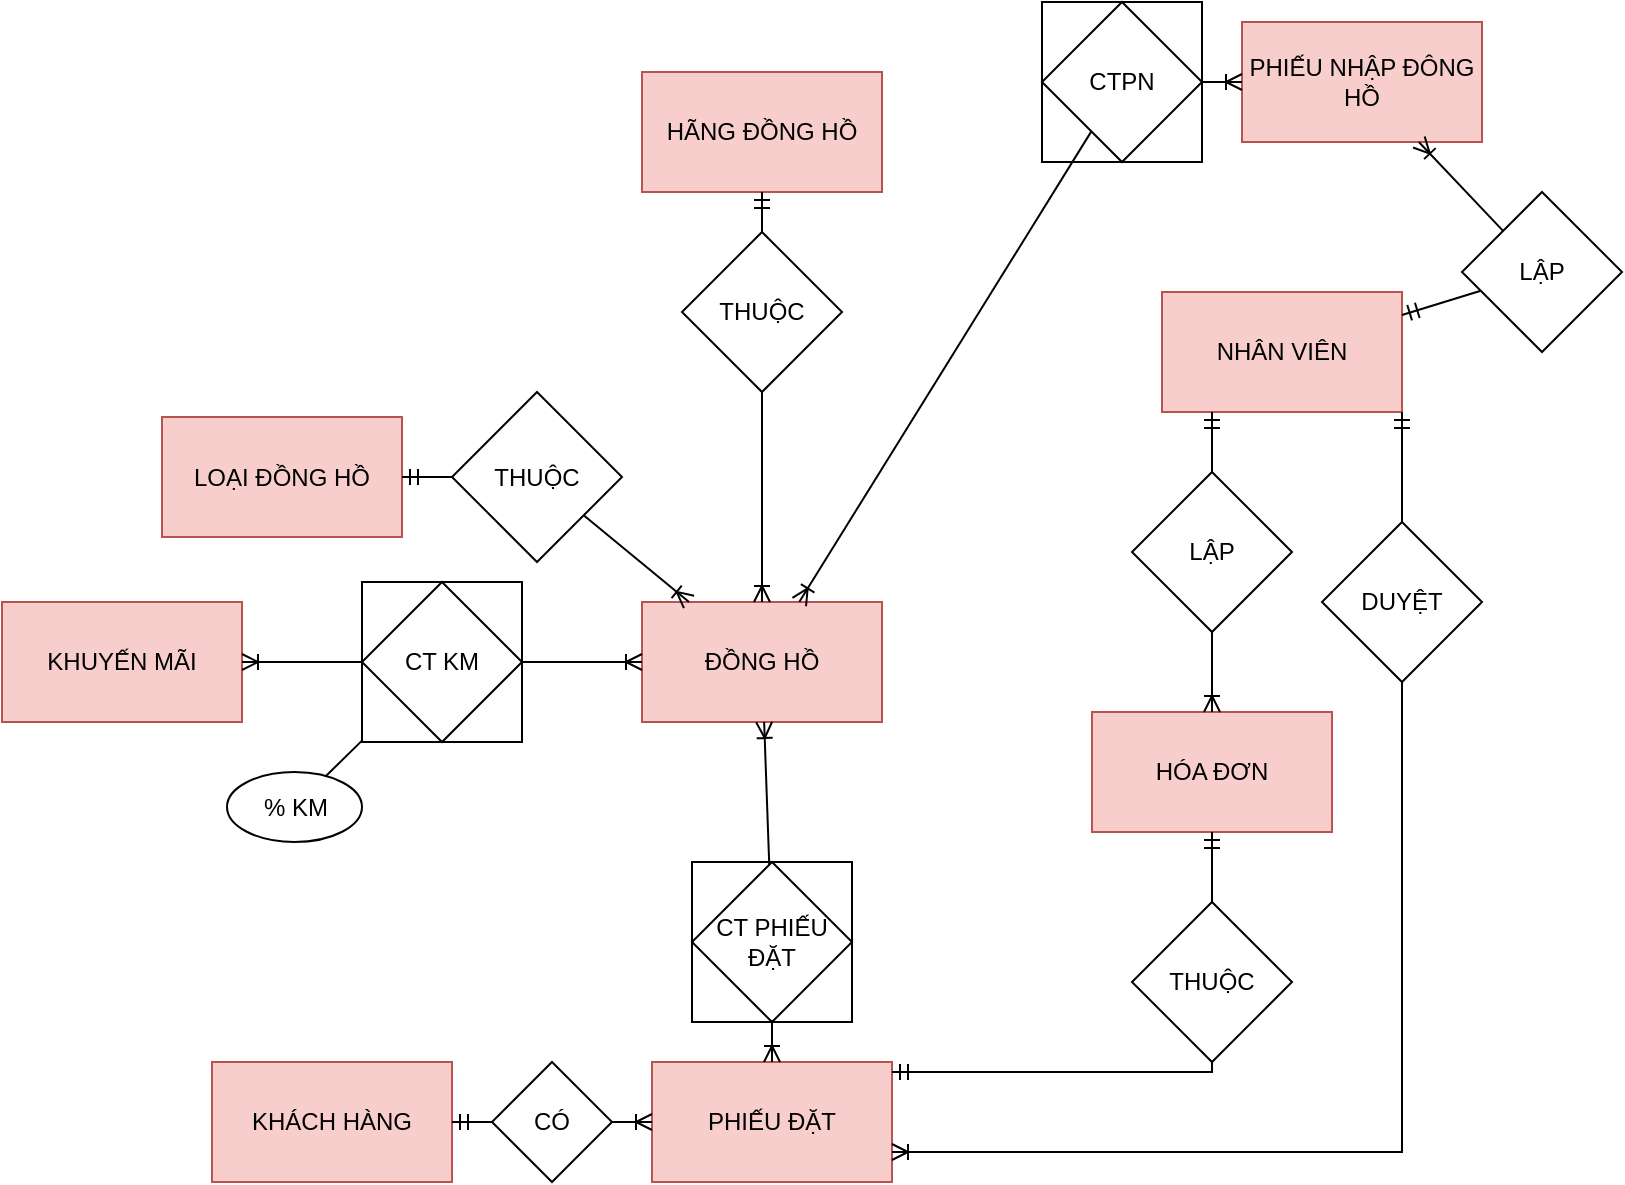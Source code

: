 <mxfile version="13.9.9" type="device"><diagram id="furZTdIvWH0GnUIaQSG8" name="Page-1"><mxGraphModel dx="1373" dy="661" grid="1" gridSize="10" guides="1" tooltips="1" connect="1" arrows="1" fold="1" page="1" pageScale="1" pageWidth="850" pageHeight="1100" math="0" shadow="0"><root><mxCell id="0"/><mxCell id="1" parent="0"/><mxCell id="tBVjeaQQcpUvWyPPZTzf-1" value="ĐỒNG HỒ" style="rounded=0;whiteSpace=wrap;html=1;fillColor=#f8cecc;strokeColor=#b85450;" parent="1" vertex="1"><mxGeometry x="340" y="510" width="120" height="60" as="geometry"/></mxCell><mxCell id="tBVjeaQQcpUvWyPPZTzf-2" value="KHUYẾN MÃI" style="rounded=0;whiteSpace=wrap;html=1;fillColor=#f8cecc;strokeColor=#b85450;" parent="1" vertex="1"><mxGeometry x="20" y="510" width="120" height="60" as="geometry"/></mxCell><mxCell id="tBVjeaQQcpUvWyPPZTzf-3" value="HÃNG ĐỒNG HỒ" style="rounded=0;whiteSpace=wrap;html=1;fillColor=#f8cecc;strokeColor=#b85450;" parent="1" vertex="1"><mxGeometry x="340" y="245" width="120" height="60" as="geometry"/></mxCell><mxCell id="tBVjeaQQcpUvWyPPZTzf-5" value="NHÂN VIÊN" style="rounded=0;whiteSpace=wrap;html=1;fillColor=#f8cecc;strokeColor=#b85450;" parent="1" vertex="1"><mxGeometry x="600" y="355" width="120" height="60" as="geometry"/></mxCell><mxCell id="tBVjeaQQcpUvWyPPZTzf-8" value="PHIẾU ĐẶT" style="rounded=0;whiteSpace=wrap;html=1;fillColor=#f8cecc;strokeColor=#b85450;" parent="1" vertex="1"><mxGeometry x="345" y="740" width="120" height="60" as="geometry"/></mxCell><mxCell id="tBVjeaQQcpUvWyPPZTzf-9" value="KHÁCH HÀNG" style="rounded=0;whiteSpace=wrap;html=1;fillColor=#f8cecc;strokeColor=#b85450;" parent="1" vertex="1"><mxGeometry x="125" y="740" width="120" height="60" as="geometry"/></mxCell><mxCell id="tBVjeaQQcpUvWyPPZTzf-10" value="HÓA ĐƠN" style="rounded=0;whiteSpace=wrap;html=1;fillColor=#f8cecc;strokeColor=#b85450;" parent="1" vertex="1"><mxGeometry x="565" y="565" width="120" height="60" as="geometry"/></mxCell><mxCell id="tBVjeaQQcpUvWyPPZTzf-13" value="LOẠI ĐỒNG HỒ" style="rounded=0;whiteSpace=wrap;html=1;fillColor=#f8cecc;strokeColor=#b85450;" parent="1" vertex="1"><mxGeometry x="100" y="417.5" width="120" height="60" as="geometry"/></mxCell><mxCell id="tBVjeaQQcpUvWyPPZTzf-51" style="rounded=0;orthogonalLoop=1;jettySize=auto;html=1;endArrow=ERoneToMany;endFill=0;" parent="1" source="tBVjeaQQcpUvWyPPZTzf-49" target="tBVjeaQQcpUvWyPPZTzf-1" edge="1"><mxGeometry relative="1" as="geometry"/></mxCell><mxCell id="tBVjeaQQcpUvWyPPZTzf-53" value="" style="edgeStyle=orthogonalEdgeStyle;rounded=0;orthogonalLoop=1;jettySize=auto;html=1;endArrow=ERmandOne;endFill=0;" parent="1" source="tBVjeaQQcpUvWyPPZTzf-49" target="tBVjeaQQcpUvWyPPZTzf-13" edge="1"><mxGeometry relative="1" as="geometry"/></mxCell><mxCell id="tBVjeaQQcpUvWyPPZTzf-49" value="THUỘC" style="rhombus;whiteSpace=wrap;html=1;" parent="1" vertex="1"><mxGeometry x="245" y="405" width="85" height="85" as="geometry"/></mxCell><mxCell id="tBVjeaQQcpUvWyPPZTzf-52" style="rounded=0;orthogonalLoop=1;jettySize=auto;html=1;endArrow=ERoneToMany;endFill=0;" parent="1" source="tBVjeaQQcpUvWyPPZTzf-50" target="tBVjeaQQcpUvWyPPZTzf-1" edge="1"><mxGeometry relative="1" as="geometry"/></mxCell><mxCell id="tBVjeaQQcpUvWyPPZTzf-54" value="" style="edgeStyle=orthogonalEdgeStyle;rounded=0;orthogonalLoop=1;jettySize=auto;html=1;endArrow=ERmandOne;endFill=0;" parent="1" source="tBVjeaQQcpUvWyPPZTzf-50" target="tBVjeaQQcpUvWyPPZTzf-3" edge="1"><mxGeometry relative="1" as="geometry"/></mxCell><mxCell id="tBVjeaQQcpUvWyPPZTzf-50" value="THUỘC" style="rhombus;whiteSpace=wrap;html=1;" parent="1" vertex="1"><mxGeometry x="360" y="325" width="80" height="80" as="geometry"/></mxCell><mxCell id="tBVjeaQQcpUvWyPPZTzf-58" value="" style="group" parent="1" vertex="1" connectable="0"><mxGeometry x="200" y="500" width="80" height="80" as="geometry"/></mxCell><mxCell id="tBVjeaQQcpUvWyPPZTzf-59" value="CHI TIẾT&lt;br&gt;KM" style="whiteSpace=wrap;html=1;aspect=fixed;" parent="tBVjeaQQcpUvWyPPZTzf-58" vertex="1"><mxGeometry width="80" height="80" as="geometry"/></mxCell><mxCell id="tBVjeaQQcpUvWyPPZTzf-60" value="CT KM" style="rhombus;whiteSpace=wrap;html=1;" parent="tBVjeaQQcpUvWyPPZTzf-58" vertex="1"><mxGeometry width="80" height="80" as="geometry"/></mxCell><mxCell id="tBVjeaQQcpUvWyPPZTzf-61" value="" style="edgeStyle=orthogonalEdgeStyle;rounded=0;orthogonalLoop=1;jettySize=auto;html=1;endArrow=ERoneToMany;endFill=0;" parent="1" source="tBVjeaQQcpUvWyPPZTzf-60" target="tBVjeaQQcpUvWyPPZTzf-1" edge="1"><mxGeometry relative="1" as="geometry"/></mxCell><mxCell id="tBVjeaQQcpUvWyPPZTzf-62" value="" style="edgeStyle=orthogonalEdgeStyle;rounded=0;orthogonalLoop=1;jettySize=auto;html=1;endArrow=ERoneToMany;endFill=0;" parent="1" source="tBVjeaQQcpUvWyPPZTzf-60" target="tBVjeaQQcpUvWyPPZTzf-2" edge="1"><mxGeometry relative="1" as="geometry"/></mxCell><mxCell id="tBVjeaQQcpUvWyPPZTzf-83" value="" style="edgeStyle=orthogonalEdgeStyle;rounded=0;orthogonalLoop=1;jettySize=auto;html=1;endArrow=ERoneToMany;endFill=0;" parent="1" source="tBVjeaQQcpUvWyPPZTzf-82" target="tBVjeaQQcpUvWyPPZTzf-10" edge="1"><mxGeometry relative="1" as="geometry"/></mxCell><mxCell id="tBVjeaQQcpUvWyPPZTzf-84" style="edgeStyle=orthogonalEdgeStyle;rounded=0;orthogonalLoop=1;jettySize=auto;html=1;endArrow=ERmandOne;endFill=0;" parent="1" source="tBVjeaQQcpUvWyPPZTzf-82" target="tBVjeaQQcpUvWyPPZTzf-5" edge="1"><mxGeometry relative="1" as="geometry"><Array as="points"><mxPoint x="625" y="415"/><mxPoint x="625" y="415"/></Array></mxGeometry></mxCell><mxCell id="tBVjeaQQcpUvWyPPZTzf-82" value="LẬP" style="rhombus;whiteSpace=wrap;html=1;" parent="1" vertex="1"><mxGeometry x="585" y="445" width="80" height="80" as="geometry"/></mxCell><mxCell id="tBVjeaQQcpUvWyPPZTzf-107" style="edgeStyle=orthogonalEdgeStyle;rounded=0;orthogonalLoop=1;jettySize=auto;html=1;endArrow=ERmandOne;endFill=0;" parent="1" source="tBVjeaQQcpUvWyPPZTzf-106" target="tBVjeaQQcpUvWyPPZTzf-9" edge="1"><mxGeometry relative="1" as="geometry"/></mxCell><mxCell id="tBVjeaQQcpUvWyPPZTzf-108" style="edgeStyle=orthogonalEdgeStyle;rounded=0;orthogonalLoop=1;jettySize=auto;html=1;endArrow=ERoneToMany;endFill=0;" parent="1" source="tBVjeaQQcpUvWyPPZTzf-106" target="tBVjeaQQcpUvWyPPZTzf-8" edge="1"><mxGeometry relative="1" as="geometry"/></mxCell><mxCell id="tBVjeaQQcpUvWyPPZTzf-106" value="CÓ" style="rhombus;whiteSpace=wrap;html=1;" parent="1" vertex="1"><mxGeometry x="265" y="740" width="60" height="60" as="geometry"/></mxCell><mxCell id="tBVjeaQQcpUvWyPPZTzf-113" value="" style="group" parent="1" vertex="1" connectable="0"><mxGeometry x="365" y="640" width="80" height="80" as="geometry"/></mxCell><mxCell id="tBVjeaQQcpUvWyPPZTzf-114" value="" style="whiteSpace=wrap;html=1;aspect=fixed;" parent="tBVjeaQQcpUvWyPPZTzf-113" vertex="1"><mxGeometry width="80" height="80" as="geometry"/></mxCell><mxCell id="tBVjeaQQcpUvWyPPZTzf-115" value="CT PHIẾU&lt;br&gt;ĐẶT" style="rhombus;whiteSpace=wrap;html=1;" parent="tBVjeaQQcpUvWyPPZTzf-113" vertex="1"><mxGeometry width="80" height="80" as="geometry"/></mxCell><mxCell id="tBVjeaQQcpUvWyPPZTzf-116" value="" style="rounded=0;orthogonalLoop=1;jettySize=auto;html=1;endArrow=ERoneToMany;endFill=0;" parent="1" source="tBVjeaQQcpUvWyPPZTzf-115" target="tBVjeaQQcpUvWyPPZTzf-1" edge="1"><mxGeometry relative="1" as="geometry"><mxPoint x="405.0" y="585" as="targetPoint"/></mxGeometry></mxCell><mxCell id="tBVjeaQQcpUvWyPPZTzf-117" style="edgeStyle=orthogonalEdgeStyle;rounded=0;orthogonalLoop=1;jettySize=auto;html=1;endArrow=ERoneToMany;endFill=0;" parent="1" source="tBVjeaQQcpUvWyPPZTzf-115" target="tBVjeaQQcpUvWyPPZTzf-8" edge="1"><mxGeometry relative="1" as="geometry"/></mxCell><mxCell id="tBVjeaQQcpUvWyPPZTzf-122" style="edgeStyle=orthogonalEdgeStyle;rounded=0;orthogonalLoop=1;jettySize=auto;html=1;endArrow=ERmandOne;endFill=0;" parent="1" source="tBVjeaQQcpUvWyPPZTzf-121" target="tBVjeaQQcpUvWyPPZTzf-8" edge="1"><mxGeometry relative="1" as="geometry"><Array as="points"><mxPoint x="550" y="745"/><mxPoint x="550" y="745"/></Array></mxGeometry></mxCell><mxCell id="tBVjeaQQcpUvWyPPZTzf-123" style="edgeStyle=orthogonalEdgeStyle;rounded=0;orthogonalLoop=1;jettySize=auto;html=1;endArrow=ERmandOne;endFill=0;" parent="1" source="tBVjeaQQcpUvWyPPZTzf-121" target="tBVjeaQQcpUvWyPPZTzf-10" edge="1"><mxGeometry relative="1" as="geometry"/></mxCell><mxCell id="tBVjeaQQcpUvWyPPZTzf-121" value="THUỘC" style="rhombus;whiteSpace=wrap;html=1;" parent="1" vertex="1"><mxGeometry x="585" y="660" width="80" height="80" as="geometry"/></mxCell><mxCell id="tBVjeaQQcpUvWyPPZTzf-137" style="rounded=0;orthogonalLoop=1;jettySize=auto;html=1;endArrow=none;endFill=0;" parent="1" source="tBVjeaQQcpUvWyPPZTzf-136" target="tBVjeaQQcpUvWyPPZTzf-59" edge="1"><mxGeometry relative="1" as="geometry"/></mxCell><mxCell id="tBVjeaQQcpUvWyPPZTzf-136" value="% KM" style="ellipse;whiteSpace=wrap;html=1;" parent="1" vertex="1"><mxGeometry x="132.5" y="595" width="67.5" height="35" as="geometry"/></mxCell><mxCell id="TGKrGZxzWX2yl1V81L3_-2" style="edgeStyle=orthogonalEdgeStyle;rounded=0;orthogonalLoop=1;jettySize=auto;html=1;endArrow=ERmandOne;endFill=0;" parent="1" source="TGKrGZxzWX2yl1V81L3_-1" target="tBVjeaQQcpUvWyPPZTzf-5" edge="1"><mxGeometry relative="1" as="geometry"><Array as="points"><mxPoint x="720" y="405"/><mxPoint x="720" y="405"/></Array></mxGeometry></mxCell><mxCell id="TGKrGZxzWX2yl1V81L3_-3" style="edgeStyle=orthogonalEdgeStyle;rounded=0;orthogonalLoop=1;jettySize=auto;html=1;endArrow=ERoneToMany;endFill=0;" parent="1" source="TGKrGZxzWX2yl1V81L3_-1" target="tBVjeaQQcpUvWyPPZTzf-8" edge="1"><mxGeometry relative="1" as="geometry"><Array as="points"><mxPoint x="720" y="785"/></Array></mxGeometry></mxCell><mxCell id="TGKrGZxzWX2yl1V81L3_-1" value="DUYỆT" style="rhombus;whiteSpace=wrap;html=1;" parent="1" vertex="1"><mxGeometry x="680" y="470" width="80" height="80" as="geometry"/></mxCell><mxCell id="9a0h1KS_XA3NjTwbVMtG-3" value="PHIẾU NHẬP ĐÔNG HỒ" style="rounded=0;whiteSpace=wrap;html=1;fillColor=#f8cecc;strokeColor=#b85450;" parent="1" vertex="1"><mxGeometry x="640" y="220" width="120" height="60" as="geometry"/></mxCell><mxCell id="9a0h1KS_XA3NjTwbVMtG-11" style="rounded=0;orthogonalLoop=1;jettySize=auto;html=1;endArrow=ERoneToMany;endFill=0;" parent="1" source="9a0h1KS_XA3NjTwbVMtG-7" target="9a0h1KS_XA3NjTwbVMtG-3" edge="1"><mxGeometry relative="1" as="geometry"/></mxCell><mxCell id="9a0h1KS_XA3NjTwbVMtG-12" style="rounded=0;orthogonalLoop=1;jettySize=auto;html=1;endArrow=ERmandOne;endFill=0;" parent="1" source="9a0h1KS_XA3NjTwbVMtG-7" target="tBVjeaQQcpUvWyPPZTzf-5" edge="1"><mxGeometry relative="1" as="geometry"/></mxCell><mxCell id="9a0h1KS_XA3NjTwbVMtG-7" value="LẬP" style="rhombus;whiteSpace=wrap;html=1;" parent="1" vertex="1"><mxGeometry x="750" y="305" width="80" height="80" as="geometry"/></mxCell><mxCell id="9a0h1KS_XA3NjTwbVMtG-8" value="" style="group" parent="1" vertex="1" connectable="0"><mxGeometry x="540" y="210" width="80" height="80" as="geometry"/></mxCell><mxCell id="9a0h1KS_XA3NjTwbVMtG-9" value="CHI TIẾT&lt;br&gt;KM" style="whiteSpace=wrap;html=1;aspect=fixed;" parent="9a0h1KS_XA3NjTwbVMtG-8" vertex="1"><mxGeometry width="80" height="80" as="geometry"/></mxCell><mxCell id="9a0h1KS_XA3NjTwbVMtG-10" value="CTPN" style="rhombus;whiteSpace=wrap;html=1;" parent="9a0h1KS_XA3NjTwbVMtG-8" vertex="1"><mxGeometry width="80" height="80" as="geometry"/></mxCell><mxCell id="9a0h1KS_XA3NjTwbVMtG-13" style="edgeStyle=orthogonalEdgeStyle;rounded=0;orthogonalLoop=1;jettySize=auto;html=1;endArrow=ERoneToMany;endFill=0;" parent="1" source="9a0h1KS_XA3NjTwbVMtG-10" target="9a0h1KS_XA3NjTwbVMtG-3" edge="1"><mxGeometry relative="1" as="geometry"/></mxCell><mxCell id="9a0h1KS_XA3NjTwbVMtG-14" style="rounded=0;orthogonalLoop=1;jettySize=auto;html=1;endArrow=ERoneToMany;endFill=0;" parent="1" source="9a0h1KS_XA3NjTwbVMtG-10" target="tBVjeaQQcpUvWyPPZTzf-1" edge="1"><mxGeometry relative="1" as="geometry"/></mxCell></root></mxGraphModel></diagram></mxfile>